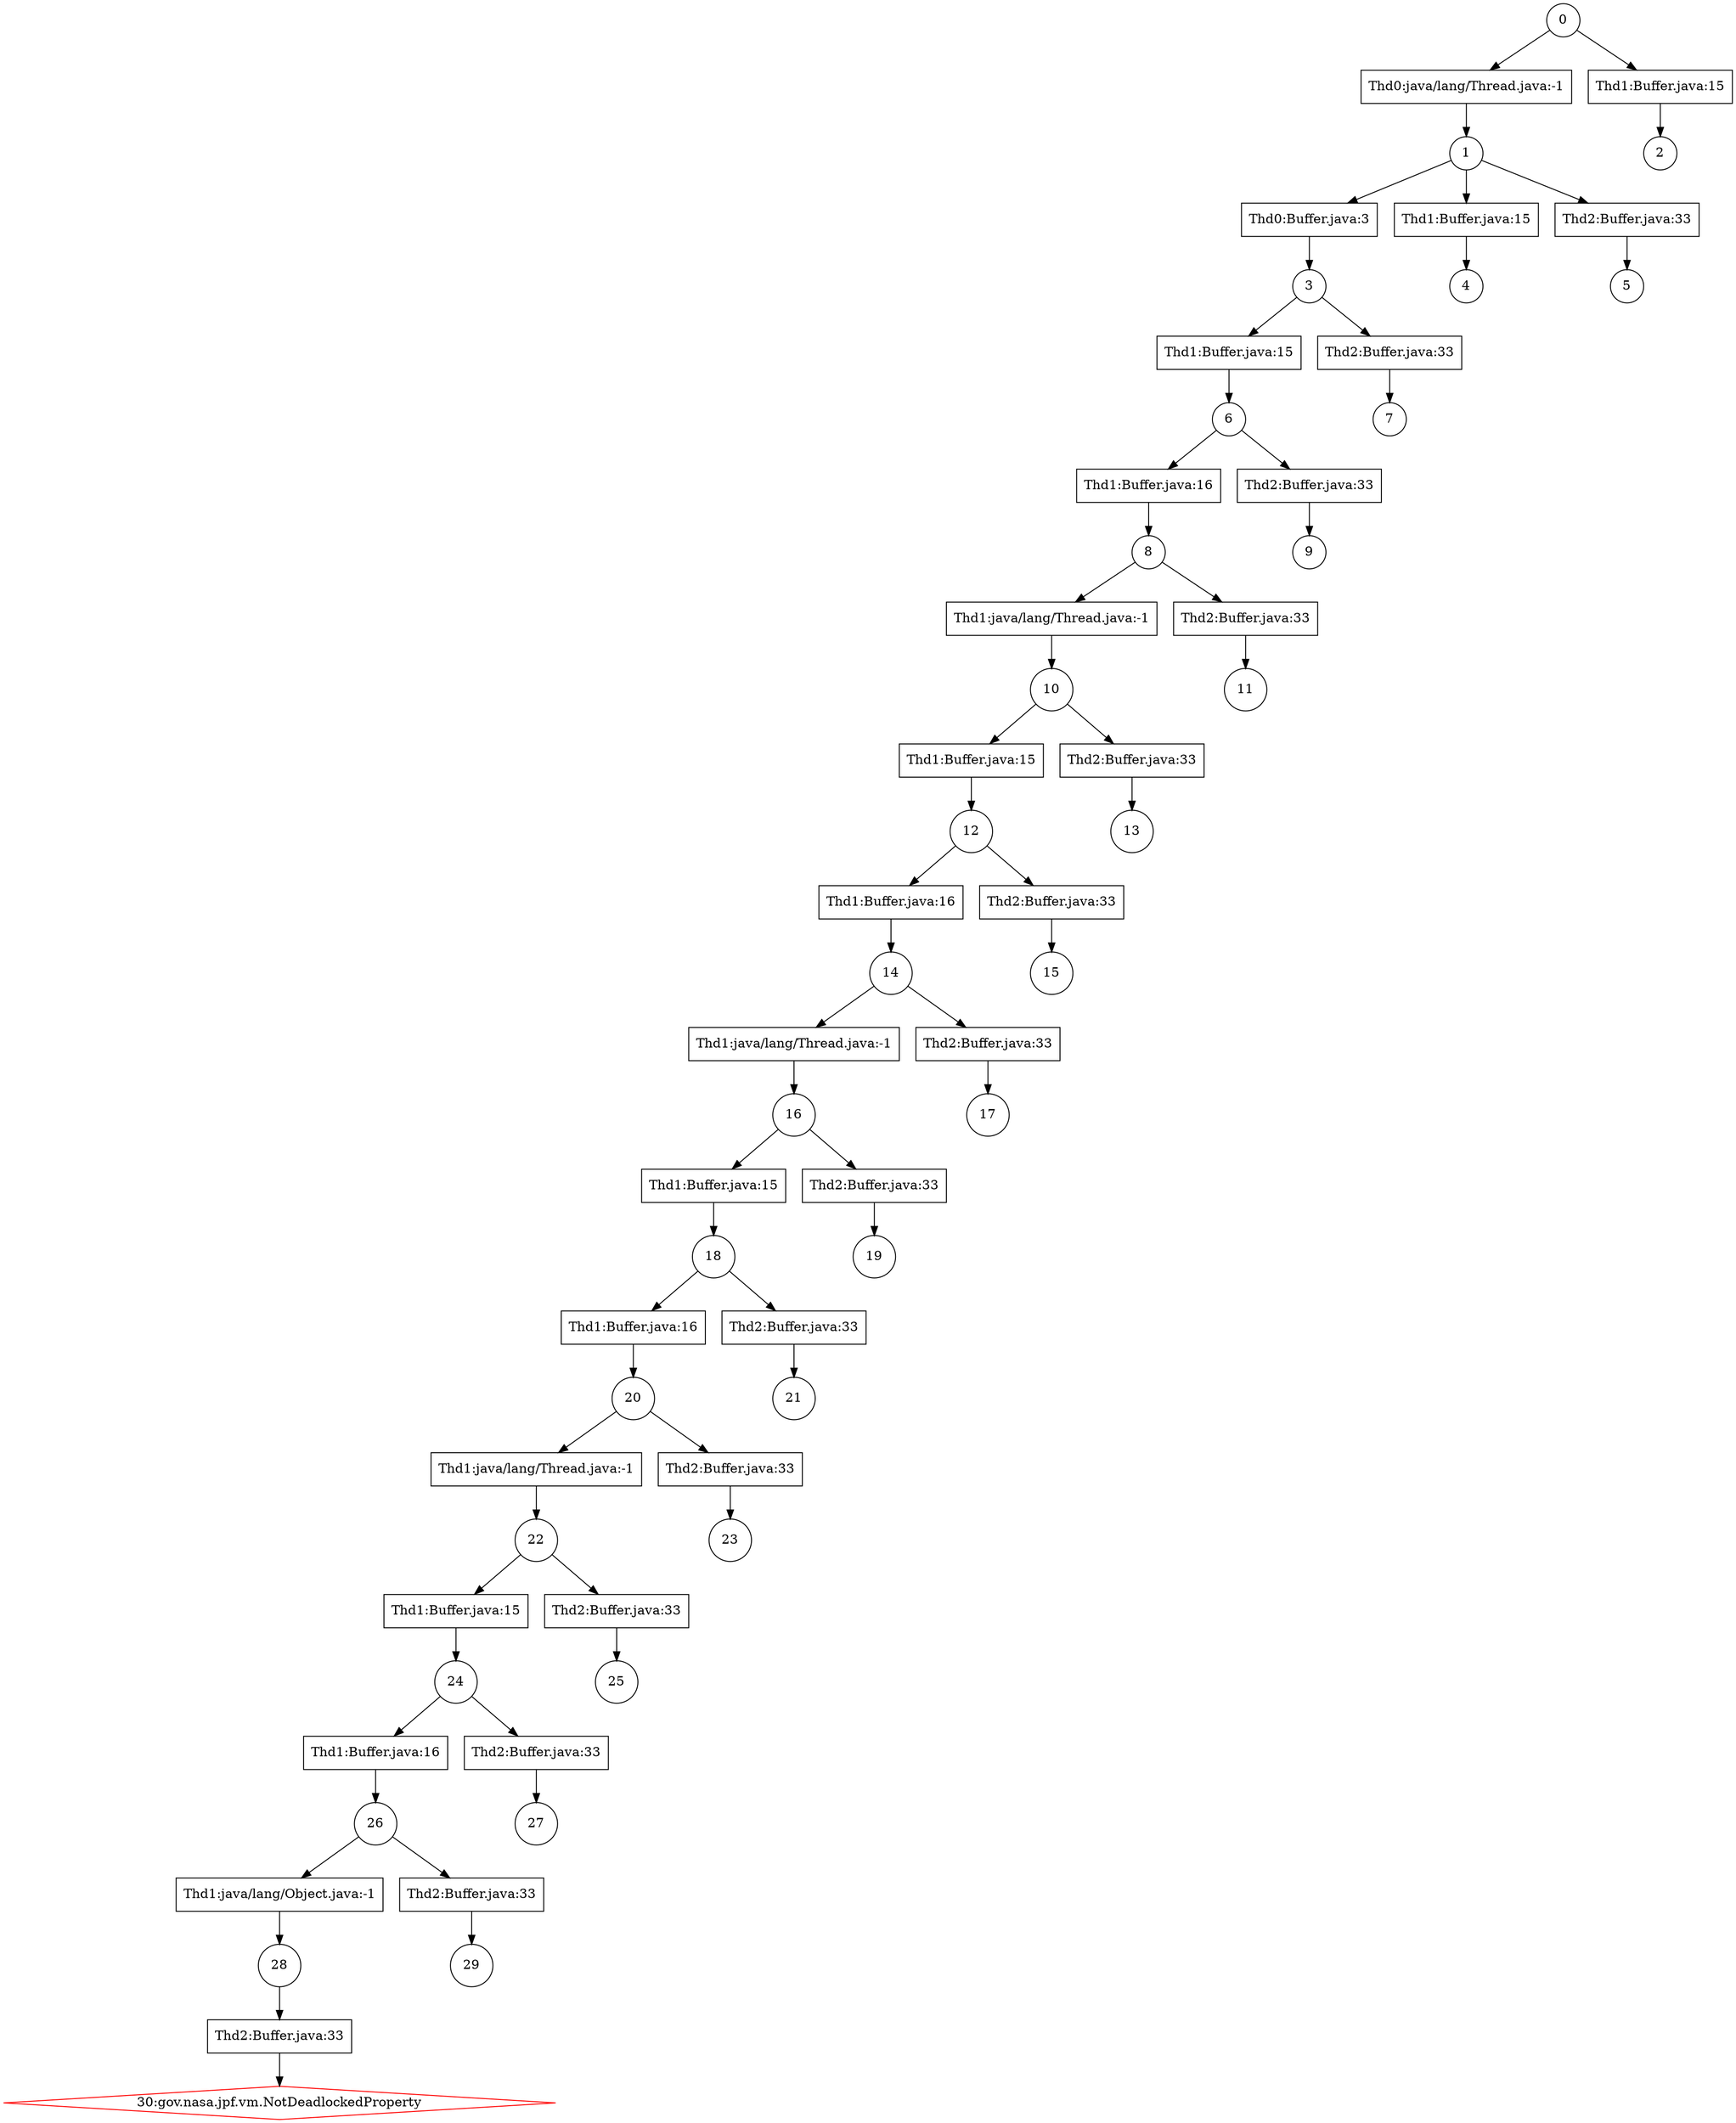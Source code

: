 digraph jpf_state_space {
/* searchAdvanced(0, Thd0:java/lang/Thread.java:-1, true) */
  st0 [label="0",shape=circle,color=black];
/* searchBacktracked(gov.nasa.jpf.listener.StateSpaceDot$StateInformation@6ed3ccb2) */
/* searchAdvanced(1, Thd0:java/lang/Thread.java:-1, true) */
  st0 -> tr0;
  tr0 [label="Thd0:java/lang/Thread.java:-1",shape=box]
  tr0 -> st1;  st1 [label="1",shape=circle,color=black];
/* searchBacktracked(gov.nasa.jpf.listener.StateSpaceDot$StateInformation@6ed3ccb2) */
/* searchAdvanced(2, Thd1:Buffer.java:15, true) */
  st0 -> tr1;
  tr1 [label="Thd1:Buffer.java:15",shape=box]
  tr1 -> st2;  st2 [label="2",shape=circle,color=black];
/* searchBacktracked(gov.nasa.jpf.listener.StateSpaceDot$StateInformation@6ed3ccb2) */
/* searchAdvanced(3, Thd0:Buffer.java:3, true) */
  st1 -> tr2;
  tr2 [label="Thd0:Buffer.java:3",shape=box]
  tr2 -> st3;  st3 [label="3",shape=circle,color=black];
/* searchBacktracked(gov.nasa.jpf.listener.StateSpaceDot$StateInformation@6ed3ccb2) */
/* searchAdvanced(4, Thd1:Buffer.java:15, true) */
  st1 -> tr3;
  tr3 [label="Thd1:Buffer.java:15",shape=box]
  tr3 -> st4;  st4 [label="4",shape=circle,color=black];
/* searchBacktracked(gov.nasa.jpf.listener.StateSpaceDot$StateInformation@6ed3ccb2) */
/* searchAdvanced(5, Thd2:Buffer.java:33, true) */
  st1 -> tr4;
  tr4 [label="Thd2:Buffer.java:33",shape=box]
  tr4 -> st5;  st5 [label="5",shape=circle,color=black];
/* searchBacktracked(gov.nasa.jpf.listener.StateSpaceDot$StateInformation@6ed3ccb2) */
/* searchAdvanced(6, Thd1:Buffer.java:15, true) */
  st3 -> tr5;
  tr5 [label="Thd1:Buffer.java:15",shape=box]
  tr5 -> st6;  st6 [label="6",shape=circle,color=black];
/* searchBacktracked(gov.nasa.jpf.listener.StateSpaceDot$StateInformation@6ed3ccb2) */
/* searchAdvanced(7, Thd2:Buffer.java:33, true) */
  st3 -> tr6;
  tr6 [label="Thd2:Buffer.java:33",shape=box]
  tr6 -> st7;  st7 [label="7",shape=circle,color=black];
/* searchBacktracked(gov.nasa.jpf.listener.StateSpaceDot$StateInformation@6ed3ccb2) */
/* searchAdvanced(8, Thd1:Buffer.java:16, true) */
  st6 -> tr7;
  tr7 [label="Thd1:Buffer.java:16",shape=box]
  tr7 -> st8;  st8 [label="8",shape=circle,color=black];
/* searchBacktracked(gov.nasa.jpf.listener.StateSpaceDot$StateInformation@6ed3ccb2) */
/* searchAdvanced(9, Thd2:Buffer.java:33, true) */
  st6 -> tr8;
  tr8 [label="Thd2:Buffer.java:33",shape=box]
  tr8 -> st9;  st9 [label="9",shape=circle,color=black];
/* searchBacktracked(gov.nasa.jpf.listener.StateSpaceDot$StateInformation@6ed3ccb2) */
/* searchAdvanced(10, Thd1:java/lang/Thread.java:-1, true) */
  st8 -> tr9;
  tr9 [label="Thd1:java/lang/Thread.java:-1",shape=box]
  tr9 -> st10;  st10 [label="10",shape=circle,color=black];
/* searchBacktracked(gov.nasa.jpf.listener.StateSpaceDot$StateInformation@6ed3ccb2) */
/* searchAdvanced(11, Thd2:Buffer.java:33, true) */
  st8 -> tr10;
  tr10 [label="Thd2:Buffer.java:33",shape=box]
  tr10 -> st11;  st11 [label="11",shape=circle,color=black];
/* searchBacktracked(gov.nasa.jpf.listener.StateSpaceDot$StateInformation@6ed3ccb2) */
/* searchAdvanced(12, Thd1:Buffer.java:15, true) */
  st10 -> tr11;
  tr11 [label="Thd1:Buffer.java:15",shape=box]
  tr11 -> st12;  st12 [label="12",shape=circle,color=black];
/* searchBacktracked(gov.nasa.jpf.listener.StateSpaceDot$StateInformation@6ed3ccb2) */
/* searchAdvanced(13, Thd2:Buffer.java:33, true) */
  st10 -> tr12;
  tr12 [label="Thd2:Buffer.java:33",shape=box]
  tr12 -> st13;  st13 [label="13",shape=circle,color=black];
/* searchBacktracked(gov.nasa.jpf.listener.StateSpaceDot$StateInformation@6ed3ccb2) */
/* searchAdvanced(14, Thd1:Buffer.java:16, true) */
  st12 -> tr13;
  tr13 [label="Thd1:Buffer.java:16",shape=box]
  tr13 -> st14;  st14 [label="14",shape=circle,color=black];
/* searchBacktracked(gov.nasa.jpf.listener.StateSpaceDot$StateInformation@6ed3ccb2) */
/* searchAdvanced(15, Thd2:Buffer.java:33, true) */
  st12 -> tr14;
  tr14 [label="Thd2:Buffer.java:33",shape=box]
  tr14 -> st15;  st15 [label="15",shape=circle,color=black];
/* searchBacktracked(gov.nasa.jpf.listener.StateSpaceDot$StateInformation@6ed3ccb2) */
/* searchAdvanced(16, Thd1:java/lang/Thread.java:-1, true) */
  st14 -> tr15;
  tr15 [label="Thd1:java/lang/Thread.java:-1",shape=box]
  tr15 -> st16;  st16 [label="16",shape=circle,color=black];
/* searchBacktracked(gov.nasa.jpf.listener.StateSpaceDot$StateInformation@6ed3ccb2) */
/* searchAdvanced(17, Thd2:Buffer.java:33, true) */
  st14 -> tr16;
  tr16 [label="Thd2:Buffer.java:33",shape=box]
  tr16 -> st17;  st17 [label="17",shape=circle,color=black];
/* searchBacktracked(gov.nasa.jpf.listener.StateSpaceDot$StateInformation@6ed3ccb2) */
/* searchAdvanced(18, Thd1:Buffer.java:15, true) */
  st16 -> tr17;
  tr17 [label="Thd1:Buffer.java:15",shape=box]
  tr17 -> st18;  st18 [label="18",shape=circle,color=black];
/* searchBacktracked(gov.nasa.jpf.listener.StateSpaceDot$StateInformation@6ed3ccb2) */
/* searchAdvanced(19, Thd2:Buffer.java:33, true) */
  st16 -> tr18;
  tr18 [label="Thd2:Buffer.java:33",shape=box]
  tr18 -> st19;  st19 [label="19",shape=circle,color=black];
/* searchBacktracked(gov.nasa.jpf.listener.StateSpaceDot$StateInformation@6ed3ccb2) */
/* searchAdvanced(20, Thd1:Buffer.java:16, true) */
  st18 -> tr19;
  tr19 [label="Thd1:Buffer.java:16",shape=box]
  tr19 -> st20;  st20 [label="20",shape=circle,color=black];
/* searchBacktracked(gov.nasa.jpf.listener.StateSpaceDot$StateInformation@6ed3ccb2) */
/* searchAdvanced(21, Thd2:Buffer.java:33, true) */
  st18 -> tr20;
  tr20 [label="Thd2:Buffer.java:33",shape=box]
  tr20 -> st21;  st21 [label="21",shape=circle,color=black];
/* searchBacktracked(gov.nasa.jpf.listener.StateSpaceDot$StateInformation@6ed3ccb2) */
/* searchAdvanced(22, Thd1:java/lang/Thread.java:-1, true) */
  st20 -> tr21;
  tr21 [label="Thd1:java/lang/Thread.java:-1",shape=box]
  tr21 -> st22;  st22 [label="22",shape=circle,color=black];
/* searchBacktracked(gov.nasa.jpf.listener.StateSpaceDot$StateInformation@6ed3ccb2) */
/* searchAdvanced(23, Thd2:Buffer.java:33, true) */
  st20 -> tr22;
  tr22 [label="Thd2:Buffer.java:33",shape=box]
  tr22 -> st23;  st23 [label="23",shape=circle,color=black];
/* searchBacktracked(gov.nasa.jpf.listener.StateSpaceDot$StateInformation@6ed3ccb2) */
/* searchAdvanced(24, Thd1:Buffer.java:15, true) */
  st22 -> tr23;
  tr23 [label="Thd1:Buffer.java:15",shape=box]
  tr23 -> st24;  st24 [label="24",shape=circle,color=black];
/* searchBacktracked(gov.nasa.jpf.listener.StateSpaceDot$StateInformation@6ed3ccb2) */
/* searchAdvanced(25, Thd2:Buffer.java:33, true) */
  st22 -> tr24;
  tr24 [label="Thd2:Buffer.java:33",shape=box]
  tr24 -> st25;  st25 [label="25",shape=circle,color=black];
/* searchBacktracked(gov.nasa.jpf.listener.StateSpaceDot$StateInformation@6ed3ccb2) */
/* searchAdvanced(26, Thd1:Buffer.java:16, true) */
  st24 -> tr25;
  tr25 [label="Thd1:Buffer.java:16",shape=box]
  tr25 -> st26;  st26 [label="26",shape=circle,color=black];
/* searchBacktracked(gov.nasa.jpf.listener.StateSpaceDot$StateInformation@6ed3ccb2) */
/* searchAdvanced(27, Thd2:Buffer.java:33, true) */
  st24 -> tr26;
  tr26 [label="Thd2:Buffer.java:33",shape=box]
  tr26 -> st27;  st27 [label="27",shape=circle,color=black];
/* searchBacktracked(gov.nasa.jpf.listener.StateSpaceDot$StateInformation@6ed3ccb2) */
/* searchAdvanced(28, Thd1:java/lang/Object.java:-1, true) */
  st26 -> tr27;
  tr27 [label="Thd1:java/lang/Object.java:-1",shape=box]
  tr27 -> st28;  st28 [label="28",shape=circle,color=black];
/* searchBacktracked(gov.nasa.jpf.listener.StateSpaceDot$StateInformation@6ed3ccb2) */
/* searchAdvanced(29, Thd2:Buffer.java:33, true) */
  st26 -> tr28;
  tr28 [label="Thd2:Buffer.java:33",shape=box]
  tr28 -> st29;  st29 [label="29",shape=circle,color=black];
/* searchBacktracked(gov.nasa.jpf.listener.StateSpaceDot$StateInformation@6ed3ccb2) */
/* searchAdvanced(30, Thd2:Buffer.java:33, false) */
  st28 -> tr29;
  tr29 [label="Thd2:Buffer.java:33",shape=box]
  tr29 -> st30;/* propertyViolated(30) */
  st30 [label="30:gov.nasa.jpf.vm.NotDeadlockedProperty",shape=diamond,color=red];
}
